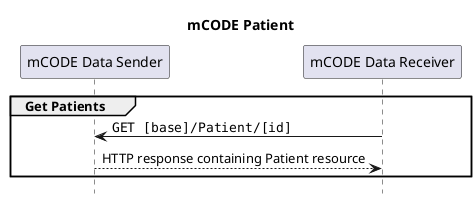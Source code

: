 @startuml
skinparam defaultFontName Arial

title mCODE Patient
hide footbox
participant "mCODE Data Sender" as Sender
participant "mCODE Data Receiver" as Receiver

group Get Patients
    "Receiver" -> "Sender" : ""GET [base]/Patient/[id]""
    "Sender" --> "Receiver" : HTTP response containing Patient resource
end


@enduml
